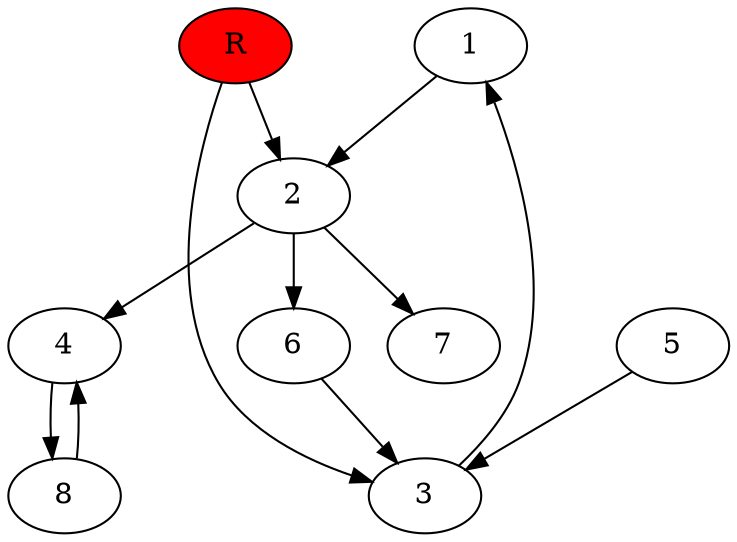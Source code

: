 digraph prb41519 {
	1
	2
	3
	4
	5
	6
	7
	8
	R [fillcolor="#ff0000" style=filled]
	1 -> 2
	2 -> 4
	2 -> 6
	2 -> 7
	3 -> 1
	4 -> 8
	5 -> 3
	6 -> 3
	8 -> 4
	R -> 2
	R -> 3
}
